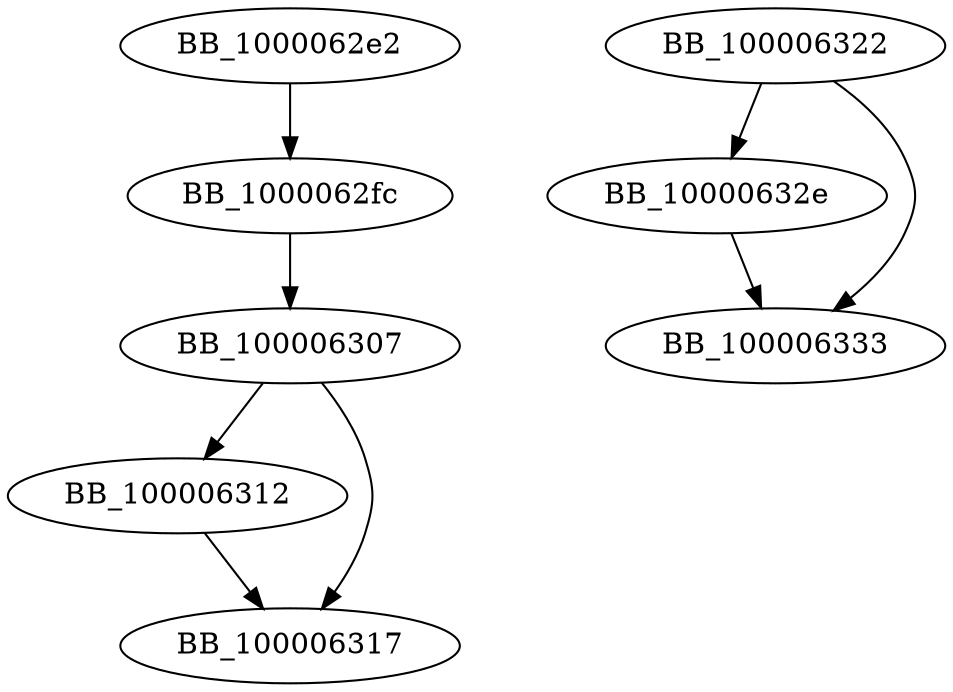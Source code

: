 DiGraph __ZN6Packet21setFirstRandom_HeaderESt6vectorIhSaIhEE{
BB_1000062e2->BB_1000062fc
BB_1000062fc->BB_100006307
BB_100006307->BB_100006312
BB_100006307->BB_100006317
BB_100006312->BB_100006317
BB_100006322->BB_10000632e
BB_100006322->BB_100006333
BB_10000632e->BB_100006333
}
